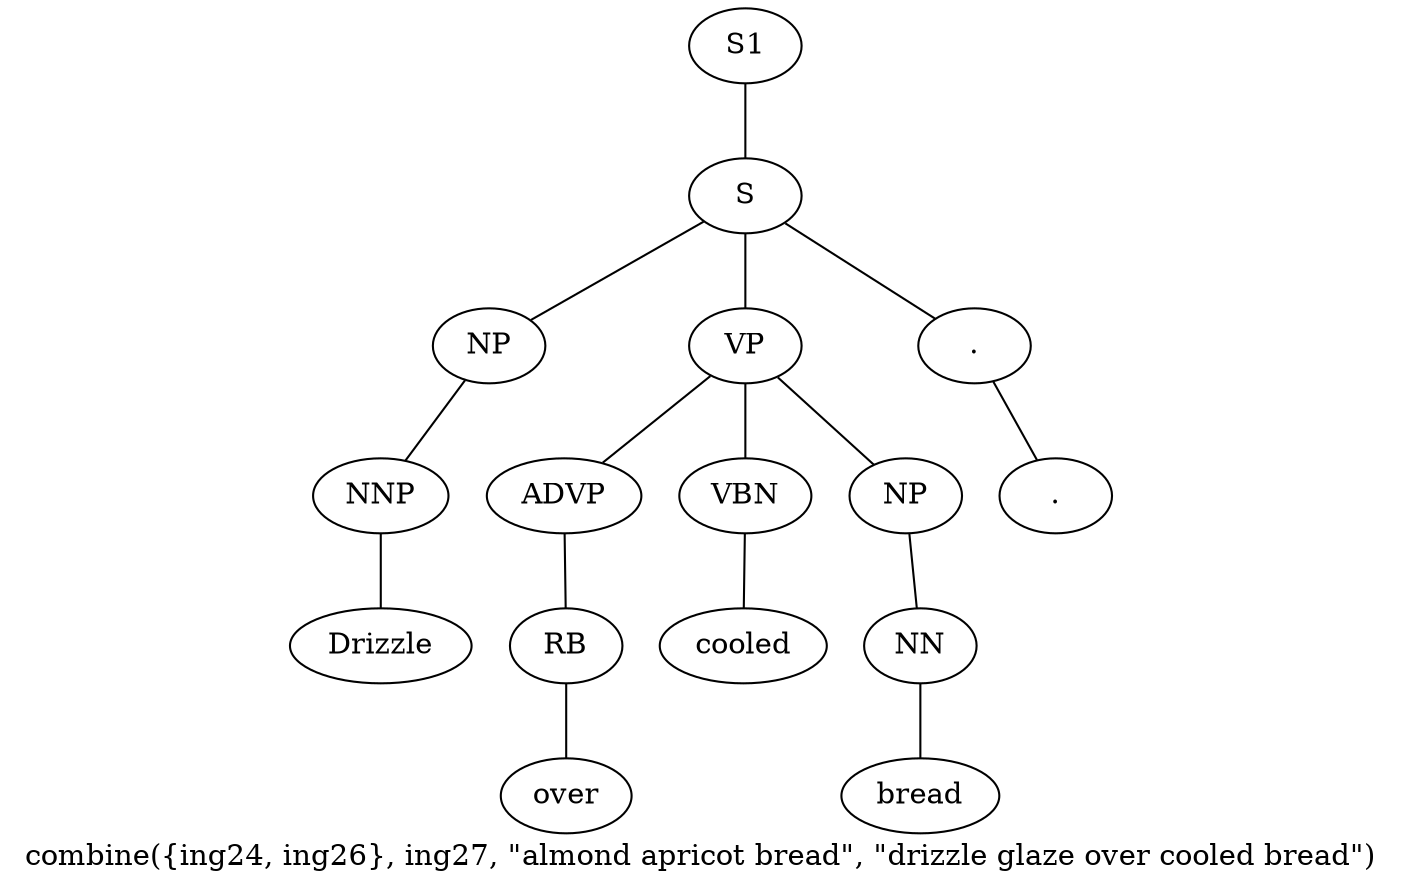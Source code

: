 graph SyntaxGraph {
	label = "combine({ing24, ing26}, ing27, \"almond apricot bread\", \"drizzle glaze over cooled bread\")";
	Node0 [label="S1"];
	Node1 [label="S"];
	Node2 [label="NP"];
	Node3 [label="NNP"];
	Node4 [label="Drizzle"];
	Node5 [label="VP"];
	Node6 [label="ADVP"];
	Node7 [label="RB"];
	Node8 [label="over"];
	Node9 [label="VBN"];
	Node10 [label="cooled"];
	Node11 [label="NP"];
	Node12 [label="NN"];
	Node13 [label="bread"];
	Node14 [label="."];
	Node15 [label="."];

	Node0 -- Node1;
	Node1 -- Node2;
	Node1 -- Node5;
	Node1 -- Node14;
	Node2 -- Node3;
	Node3 -- Node4;
	Node5 -- Node6;
	Node5 -- Node9;
	Node5 -- Node11;
	Node6 -- Node7;
	Node7 -- Node8;
	Node9 -- Node10;
	Node11 -- Node12;
	Node12 -- Node13;
	Node14 -- Node15;
}